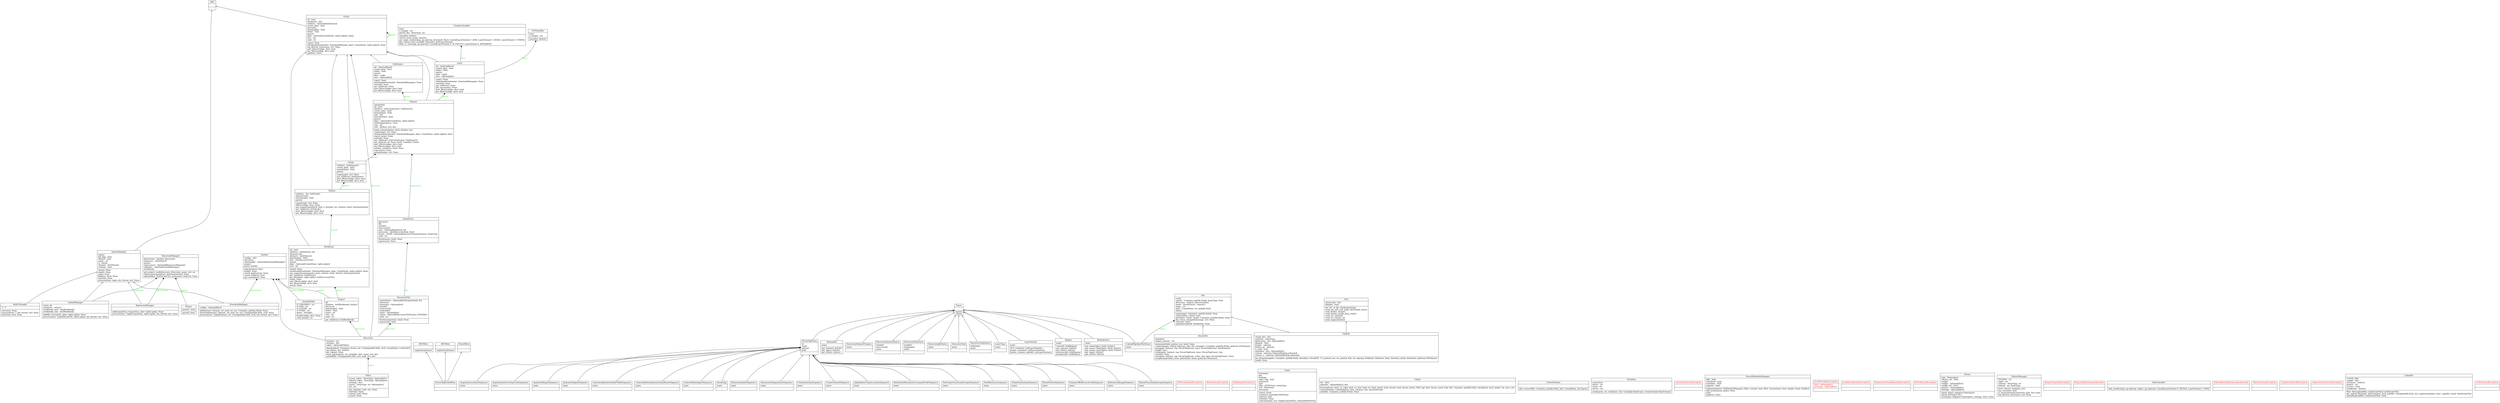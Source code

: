 digraph "classes" {
rankdir=BT
charset="utf-8"
"abc.ABC" [color="black", fontcolor="black", label="{ABC|\l|}", shape="record", style="solid"];
"_py_abc.ABCMeta" [color="black", fontcolor="black", label="{ABCMeta|\l|register(subclass)\l}", shape="record", style="solid"];
"abc.ABCMeta" [color="black", fontcolor="black", label="{ABCMeta|\l|register(subclass)\l}", shape="record", style="solid"];
"src.discovery.file.Acquisition" [color="black", fontcolor="black", label="{Acquisition|discovery\lfile\lisended\lissuccessful\ljobs : Optional[list[dict]], list\lprocesses : dict[DiscoveryTask, bool]\lstatus : NONE, Optional[DiscoveryDatasetStatus], NoneType\luuid : str\l|fetch(status: bool): None\lreprocess(): None\l}", shape="record", style="solid"];
"src.files.DicomTag.AcquisitionContextSequence" [color="black", fontcolor="black", label="{AcquisitionContextSequence|name\l|}", shape="record", style="solid"];
"src.files.DicomTag.AcquisitionDeviceTypeCodeSequence" [color="black", fontcolor="black", label="{AcquisitionDeviceTypeCodeSequence|name\l|}", shape="record", style="solid"];
"src.managers.AllThreadsDeadException" [color="black", fontcolor="red", label="{AllThreadsDeadException|\l|}", shape="record", style="solid"];
"src.files.DicomTag.AnatomicRegionSequence" [color="black", fontcolor="black", label="{AnatomicRegionSequence|name\l|}", shape="record", style="solid"];
"src.files.DicomTag.SharedFunctionalGroupsSequence.FrameAnatomySequence.AnatomicRegionSequence" [color="black", fontcolor="black", label="{AnatomicRegionSequence|name\l|}", shape="record", style="solid"];
"src.discovery.exceptions.BadGatewayException" [color="black", fontcolor="red", label="{BadGatewayException|\l|}", shape="record", style="solid"];
"src.discovery.exceptions.BadRequestException" [color="black", fontcolor="red", label="{BadRequestException|\l|}", shape="record", style="solid"];
"src.cohortbuilder.tools.definitions.Biomarker" [color="black", fontcolor="black", label="{Biomarker|name\l|get_names(): list[str]\lget_tags(): list[str]\lget_titles(): list[str]\l}", shape="record", style="solid"];
"src.builder.Builder" [color="black", fontcolor="black", label="{Builder|configs : dict\ldiscovery\ldownloader : Optional[DownloadManager]\lproject\lquery_builder\l|askcontinue(): bool\lbuild(): None\lcheck_duplicates(): None\lcreate_folders(): bool\lget_metadata(): None\l}", shape="record", style="solid"];
"src.taxonomy.CFIClassifier" [color="black", fontcolor="black", label="{CFIClassifier|layer\ln_images : int\l|classify(): list[str]\l}", shape="record", style="solid"];
"src.discovery.entities.ChildLayer" [color="black", fontcolor="black", label="{ChildLayer|all : Optional[bool]\lcreate_pbar : bool\lfolder : Path\lparent\lpbar : tqdm\lrem : Optional[int]\l|copy(): None\ldownload(downloader: DownloadManager): None\lextend(): None\lget_children(): None\lpost_filter(configs: dict): bool\lpre_filter(configs: dict): bool\l}", shape="record", style="solid"];
"src.managers.Client" [color="black", fontcolor="black", label="{Client|hostname\lkey\lkeytype\lopen_sftp : bool\lpassword\lport\lsftp : SFTPClient, NoneType\lssh : SSHClient\lusername\l|close(): None\lconnect(): paramiko.SSHClient\lisalive(): bool\lrefresh(): None\lrun(command: str): Tuple[ChannelFile, ChannelStderrFile]\l}", shape="record", style="solid"];
"src.cohortbuilder.tools.cohort.Cohort" [color="black", fontcolor="black", label="{Cohort|dir : Path\lpatients : Optional[dict], dict\l|browse(fovea: bool, cvi_cube: bool, cvi_line: bool, tvs: bool, pachy: bool, dscore: bool, dicom_retina_ONH_tag: bool, dicom_coord: bool, file: Union[str, pathlib.Path], checkpoint: bool, indent: int, prec: str)\lexport(builder: Callable[[dict], list], columns: list): pd.DataFrame\lload(file: Union[str, pathlib.Path]): None\l}", shape="record", style="solid"];
"src.cohortbuilder.tools.cohort.CohortDataset" [color="black", fontcolor="black", label="{CohortDataset|\l|plot_vectors(file: Union[str, pathlib.Path], idx): Union[None, plt.Figure]\l}", shape="record", style="solid"];
"src.files.DicomTag.ContrastBolusAgentSequence.ContrastAdministrationProfileSequence" [color="black", fontcolor="black", label="{ContrastAdministrationProfileSequence|name\l|}", shape="record", style="solid"];
"src.files.DicomTag.ContrastBolusAgentSequence.ContrastBolusAdministrationRouteSequence" [color="black", fontcolor="black", label="{ContrastBolusAdministrationRouteSequence|name\l|}", shape="record", style="solid"];
"src.files.DicomTag.ContrastBolusAgentSequence" [color="black", fontcolor="black", label="{ContrastBolusAgentSequence|name\l|}", shape="record", style="solid"];
"src.managers.DataBase" [color="black", fontcolor="black", label="{DataBase|connection\ldriver : str\lname : str\lserver : str\l|send(query: str, chunksize: int): Union[pd.DataFrame, Generator(pd.DataFrame)]\l}", shape="record", style="solid"];
"src.discovery.entities.Dataset" [color="black", fontcolor="black", label="{Dataset|acquisition\lall : bool\lchildren : list[Union[Layer, ChildLayer]]\lcreate_pbar : bool\ldownloaded : Path\linfo : dict\llastrefreshed : float\lparent\lpbar : Optional[Union[None, tqdm.tqdm]]\lrefreshinprogress : bool\lrem : int\lurls : dict[str, str], dict\l|build_urls(attributes: dict): dict[str, str]\lcopy(target: str): None\ldownload(downloader: DownloadManager, pbar: Union[None, tqdm.tqdm]): None\lexport_json(): None\lextend(): None\lget_children(): list[Union[Layer, ChildLayer]]\lget_url(uuid: str, force: bool): Union[str, None]\lpost_filter(configs: dict): bool\lpre_filter(configs: dict): bool\lrefresh_urls(force: bool): None\lreprocess(): None\lupload(target: str): None\l}", shape="record", style="solid"];
"src.files.DicomFile" [color="black", fontcolor="black", label="{DicomFile|metadata\lreplace_phrase : str\l|anonymize(hide_patient_sex: bool): None\lcreate(images: list[np.ndarray], info: dict, template: Union[str, pathlib.Path]): pydicom.FileDataset\lgettag(ds: Dataset, tag: DicomTagEnum, base: DicomTagEnum): DataElement\lispdf(): bool\lreadtag(ds: Dataset, tag: DicomTagEnum, base: DicomTagEnum): Any\lrectify(): None\lsettag(ds: Dataset, tag: DicomTagEnum, value: Any, base: DicomTagEnum): None\ltemplate(pixeldata: bool, patientinfo: bool): pydicom.FileDataset\l}", shape="record", style="solid"];
"src.files.DicomTag" [color="black", fontcolor="black", label="{DicomTag|name\l|}", shape="record", style="solid"];
"src.files.DicomTagEnum" [color="black", fontcolor="black", label="{DicomTagEnum|id\lname\lparents\lpath\l|}", shape="record", style="solid"];
"src.files.DicomTagEnumMeta" [color="black", fontcolor="black", label="{DicomTagEnumMeta|\l|}", shape="record", style="solid"];
"src.files.DicomTag.DimensionIndexSequence" [color="black", fontcolor="black", label="{DimensionIndexSequence|name\l|}", shape="record", style="solid"];
"src.files.DicomTag.DimensionOrganizationSequence" [color="black", fontcolor="black", label="{DimensionOrganizationSequence|name\l|}", shape="record", style="solid"];
"src.discovery.discovery.Discovery" [color="black", fontcolor="black", label="{Discovery|instance : str\lsettings : dict\ltoken : Optional[Token]\l|download(url: Union[str, None], out: Union[pathlib.Path, str]): Union[None, io.BytesIO]\lget_files(n: int): list[str]\lget_token(): None\lsend_query(query: str, variables: dict, name: str): dict\lupload(file: Union[pathlib.Path, str], uuid: str): dict\l}", shape="record", style="solid"];
"src.discovery.definitions.DiscoveryDatasetPurpose" [color="black", fontcolor="black", label="{DiscoveryDatasetPurpose|name\l|}", shape="record", style="solid"];
"src.discovery.definitions.DiscoveryDatasetStatus" [color="black", fontcolor="black", label="{DiscoveryDatasetStatus|isended\lissuccessful\lname\l|}", shape="record", style="solid"];
"src.discovery.file.DiscoveryFile" [color="black", fontcolor="black", label="{DiscoveryFile|acquisitions : Optional[list[Acquisition]], list\ldiscovery\lextension : Optional[str]\lisended\lissuccessful\lisuploaded\lname : Optional[str]\lstatus : Optional[DiscoveryFileStatus], PENDING\luuid : str\l|fetch(acquisitions: bool): None\lreprocess(): bool\l}", shape="record", style="solid"];
"src.discovery.definitions.DiscoveryFileStatus" [color="black", fontcolor="black", label="{DiscoveryFileStatus|isended\lisuploaded\lname\l|}", shape="record", style="solid"];
"src.discovery.definitions.DiscoveryJobStatus" [color="black", fontcolor="black", label="{DiscoveryJobStatus|name\l|}", shape="record", style="solid"];
"src.discovery.manager.DiscoveryManager" [color="black", fontcolor="black", label="{DiscoveryManager|discoveries : dict[str, Discovery]\linstances : set[list[str]]\lpauser\lreprocesser : Optional[ReprocessManager]\luploader : Optional[UploadManager]\lworkbooks\l|get_project_uuid(discovery: Discovery, name: str): str\lreprocess(acquisitions: list[Acquisition]): None\lupload(files: list[DicomFile], anonymize: list[str]): None\l}", shape="record", style="solid"];
"src.discovery.definitions.DiscoveryTask" [color="black", fontcolor="black", label="{DiscoveryTask|name\l|}", shape="record", style="solid"];
"src.discovery.definitions.DiscoveryTaskStatus" [color="black", fontcolor="black", label="{DiscoveryTaskStatus|isultimate\lname\l|}", shape="record", style="solid"];
"src.managers.DownloadManager" [color="black", fontcolor="black", label="{DownloadManager|configs : Optional[dict]\l|add(dataset: Dataset, url_uuid: str, out: Union[str, pathlib.Path]): None\ldownload(dataset: Dataset, url_uuid: str, out: Union[pathlib.Path, str]): None\lprocess(item: Tuple[Dataset, str, Union[pathlib.Path, str]], idx_thread: int): None\l}", shape="record", style="solid"];
"src.discovery.entities.Entity" [color="black", fontcolor="black", label="{Entity|all : bool\lattributes : dict\lchildren : Optional[list[Entity]]\lcreate_pbar : bool\ldiscovery\ldownloaded : Path\lfolder : Path\lparent\lpbar : Optional[Union[None, tqdm.tqdm]], tqdm\lrem : int\luuid : str\l|copy(): None\ldownload(downloader: DownloadManager, pbar: Union[None, tqdm.tqdm]): None\llog_filtered_out(reason: str): None\lpost_filter(configs: dict): bool\lpre_filter(configs: dict): bool\lupdate(): None\l}", shape="record", style="solid"];
"enum.Enum" [color="black", fontcolor="black", label="{Enum|\l|name()\lvalue()\l}", shape="record", style="solid"];
"enum.EnumMeta" [color="black", fontcolor="black", label="{EnumMeta|\l|}", shape="record", style="solid"];
"oct_converter.readers.fda.FDA" [color="black", fontcolor="black", label="{FDA|chunk_dict : dict\lfilepath : Path\l|get_list_of_file_chunks(printing)\lread_any_info_and_make_dict(chunk_name)\lread_fundus_image()\lread_fundus_image_gray_scale()\lread_oct_volume()\lread_oct_volume_2()\lread_segmentation()\l}", shape="record", style="solid"];
"src.files.FdaFile" [color="black", fontcolor="black", label="{FdaFile|chunk_dict : dict\lcontours : NoneType\lfailed_keys : list, Optional[list]\lfilepath : Path\lfundus : ndarray\lfundus_gs : ndarray\lis_read : bool\lmetadata : dict, Optional[dict]\lvolume : ndarray, Optional[list[np.ndarray]]\lvolume_2 : ndarray, Optional[list[np.ndarray]]\l|get_dicom(template: Union[str, pathlib.Path], laterality: Literal['R', 'L'], patient_sex: str, patient_dob: str, spacing: list[float], thickness: float, datetime_study: datetime): pydicom.FileDataset\lread(): None\l}", shape="record", style="solid"];
"src.files.File" [color="black", fontcolor="black", label="{File|cache\lcopied : Union[str, pathlib.Path], NoneType, Path\ldiscovery : dict[str, DiscoveryFile]\lmode : Literal['local', 'remote']\lname : str\lpath : Union[None, str, pathlib.Path]\lstatus\l|copy(target: Union[str, pathlib.Path]): None\lexists(client: Client): bool\lget(client: Client, target: Union[str, pathlib.Path]): None\llog_status_changed(message: str): None\lremove(): None\lupload(workbook: Workbook): None\l}", shape="record", style="solid"];
"src.files.DicomTag.SharedFunctionalGroupsSequence.FrameAnatomySequence" [color="black", fontcolor="black", label="{FrameAnatomySequence|name\l|}", shape="record", style="solid"];
"src.files.DicomTag.PerFrameFunctionalGroupsSequence.FrameContentSequence" [color="black", fontcolor="black", label="{FrameContentSequence|name\l|}", shape="record", style="solid"];
"src.taxonomy.FundusClassifier" [color="black", fontcolor="black", label="{FundusClassifier|layer\ln_images : int\lparent_file : NoneType, str\l|classify(): list[str]\lextract_from_dcm(): list[str]\lget_angio_variant(img: np.ndarray, threshold: float): Literal[LayerVariant.F_AFIR, LayerVariant.F_ANGIO, LayerVariant.F_OTHER]\lget_variant_from_dcm(file: BinaryIO): list[LayerVariant]\linfra_or_auto(img: np.ndarray): Literal[LayerVariant.F_AUTOFLUO, LayerVariant.F_INFRARED]\l}", shape="record", style="solid"];
"src.discovery.exceptions.GatewayTimeoutException" [color="black", fontcolor="red", label="{GatewayTimeoutException|\l|}", shape="record", style="solid"];
"src.managers.HeyexMetadataManager" [color="black", fontcolor="black", label="{HeyexMetadataManager|DIR : Path\linitialized : bool\lmetadata : Path\lregister : Path\l|explore(patients: list[PatientManager], filter_consent: bool, filter_inconsistent: bool, update: bool): list[dict]\lfind_inconsistent_pids(): None\linit()\lupdate(): None\l}", shape="record", style="solid"];
"src.builder.InvalidConfigsException" [color="black", fontcolor="red", label="{InvalidConfigsException|field : Optional[str]\lmessage : Optional[str]\l|}", shape="record", style="solid"];
"src.discovery.exceptions.InvalidCredentialsException" [color="black", fontcolor="red", label="{InvalidCredentialsException|\l|}", shape="record", style="solid"];
"src.discovery.entities.Layer" [color="black", fontcolor="black", label="{Layer|all : Optional[bool]\lcreate_pbar : bool\lfolder : Path\lparent\lpbar : tqdm\lrem : Optional[int]\l|copy(): None\ldownload(downloader: DownloadManager): None\lextend(): None\lget_children(): None\lget_taxonomy(): None\lpost_filter(configs: dict): bool\lpre_filter(configs: dict): bool\l}", shape="record", style="solid"];
"src.discovery.definitions.LayerType" [color="black", fontcolor="black", label="{LayerType|name\l|}", shape="record", style="solid"];
"src.discovery.definitions.LayerVariant" [color="black", fontcolor="black", label="{LayerVariant|name\l|OCT_variants(): set[LayerVariant]\lfundus_variants(): set[LayerVariant]\lfundus_variants_added(): set[LayerVariant]\l}", shape="record", style="solid"];
"src.managers.MaximumThreadsReachedException" [color="black", fontcolor="red", label="{MaximumThreadsReachedException|\l|}", shape="record", style="solid"];
"src.managers.MultiThreader" [color="black", fontcolor="black", label="{MultiThreader|T : T\l|execute(): None\lprocess(item: T, idx_thread: int): None\lput(items: list): None\l}", shape="record", style="solid"];
"src.discovery.exceptions.NoUrlPassedException" [color="black", fontcolor="red", label="{NoUrlPassedException|\l|}", shape="record", style="solid"];
"src.files.DicomTag.PerFrameFunctionalGroupsSequence.OphthalmicFrameLocationSequence" [color="black", fontcolor="black", label="{OphthalmicFrameLocationSequence|name\l|}", shape="record", style="solid"];
"src.parser.Parser" [color="black", fontcolor="black", label="{Parser|args : Namespace\lcohorts_dir : Path\lconfigs\lconfigs : Optional[dict]\lconfigs_dir : Path\lparams : Optional[dict]\lsettings : Optional[dict]\l|check_args(): argparse.Namespace\lcheck_settings(): dict\lstore(args: argparse.Namespace, settings: dict): None\l}", shape="record", style="solid"];
"src.discovery.entities.Patient" [color="black", fontcolor="black", label="{Patient|children : list, list[Study]\ldatasetcount\ldownloaded : Path\lparent\l|copy(target: str): None\lfilter(configs: dict): None\lget_acquisitions(fetch: bool, n_threads: int, verbose: bool): list[Acquisition]\lget_children(): list[Study]\lpost_filter(configs: dict): bool\lpre_filter(configs: dict): bool\l}", shape="record", style="solid"];
"src.files.DicomTag.PatientEyeMovementCommandCodeSequence" [color="black", fontcolor="black", label="{PatientEyeMovementCommandCodeSequence|name\l|}", shape="record", style="solid"];
"src.managers.PatientManager" [color="black", fontcolor="black", label="{PatientManager|TESTPID : str\lcgpid : str\lconsent : NoneType, str\lslimsid : str, NoneType\l|fetch_slims(): Tuple[str, str]\lhas_consent(): bool\lis_inconsistent(inconsistent_pids: list): bool\llog_filtered_out(reason: str): None\l}", shape="record", style="solid"];
"src.cohortbuilder.utils.pauser.Pauser" [color="black", fontcolor="black", label="{Pauser|paused : bool\l|pause(): bool\l}", shape="record", style="solid"];
"src.files.DicomTag.PerFrameFunctionalGroupsSequence" [color="black", fontcolor="black", label="{PerFrameFunctionalGroupsSequence|name\l|}", shape="record", style="solid"];
"src.files.DicomTag.SharedFunctionalGroupsSequence.PixelMeasuresSequence" [color="black", fontcolor="black", label="{PixelMeasuresSequence|name\l|}", shape="record", style="solid"];
"src.files.DicomTag.SharedFunctionalGroupsSequence.PlaneOrientationSequence" [color="black", fontcolor="black", label="{PlaneOrientationSequence|name\l|}", shape="record", style="solid"];
"src.files.DicomTag.PerFrameFunctionalGroupsSequence.PlanePositionSequence" [color="black", fontcolor="black", label="{PlanePositionSequence|name\l|}", shape="record", style="solid"];
"src.discovery.entities.Project" [color="black", fontcolor="black", label="{Project|all\lchildren : list[Workbook], list[str]\ldiscovery\ldownloaded : Path\lfolder : Path\lname : str\lrem : int\luuid : str\l|get_children(): list[Workbook]\l}", shape="record", style="solid"];
"src.files.DicomTag.SharedFunctionalGroupsSequence.ReferencedImageSequence.PurposeOfReferenceCodeSequence" [color="black", fontcolor="black", label="{PurposeOfReferenceCodeSequence|name\l|}", shape="record", style="solid"];
"src.discovery.queries.QueryBuilder" [color="black", fontcolor="black", label="{QueryBuilder|Q_CHILDREN : str\lQ_END : str\lQ_LAYERS : str\lQ_START : str\lquery : StringIO\l|build(configs: dict): None\lread_query(): str\l}", shape="record", style="solid"];
"src.managers.QueueManager" [color="black", fontcolor="black", label="{QueueManager|isalive\lkill_flag : bool\llimited : bool\lname : str\lq : Queue\lthreads : list[Thread]\lverbose : bool\l|clear(): None\ldead(): None\ljoin(): None\lkill(join: bool): None\llaunch(): None\lprocess(item: tuple, idx_thread: int): None\l}", shape="record", style="solid"];
"src.files.DicomTag.SharedFunctionalGroupsSequence.ReferencedImageSequence" [color="black", fontcolor="black", label="{ReferencedImageSequence|name\l|}", shape="record", style="solid"];
"src.cohortbuilder.tools.definitions.Region" [color="black", fontcolor="black", label="{Region|name\l|central(): list[Region]\lget_names(): list[str]\lget_titles(): list[str]\lpericentral(): list[Region]\lperipheral(): list[Region]\l}", shape="record", style="solid"];
"src.managers.ReprocessManager" [color="black", fontcolor="black", label="{ReprocessManager|\l|add(acquisition: Acquisition, pbar: tqdm.tqdm): None\lprocess(item: Tuple[Acquisition, tqdm.tqdm], idx_thread: int): None\l}", shape="record", style="solid"];
"src.discovery.exceptions.RequestExpiredException" [color="black", fontcolor="red", label="{RequestExpiredException|\l|}", shape="record", style="solid"];
"src.discovery.exceptions.RequestMaxAttemptsReached" [color="black", fontcolor="red", label="{RequestMaxAttemptsReached|\l|}", shape="record", style="solid"];
"src.cohortbuilder.tools.definitions.RetinalLayer" [color="black", fontcolor="black", label="{RetinalLayer|name\l|get_names(plus: bool): list[str]\lget_names_fluids(plus: bool): list[str]\lget_names_layers(plus: bool): list[str]\lget_tags(): list[str]\lget_titles(): list[str]\l}", shape="record", style="solid"];
"src.files.DicomTag.SharedFunctionalGroupsSequence" [color="black", fontcolor="black", label="{SharedFunctionalGroupsSequence|name\l|}", shape="record", style="solid"];
"src.taxonomy.SideClassifier" [color="black", fontcolor="black", label="{SideClassifier|\l|side_predict(img: np.ndarray, ridges: np.ndarray): Literal[LayerVariant.F_RETINA, LayerVariant.F_ONH]\l}", shape="record", style="solid"];
"src.discovery.entities.Study" [color="black", fontcolor="black", label="{Study|children : list[Dataset]\lcreate_pbar : bool\ldownloaded : Path\lparent\l|copy(target: str): None\lget_children(): list[Dataset]\lpost_filter(configs: dict): bool\lpre_filter(configs: dict): bool\l}", shape="record", style="solid"];
"src.discovery.discovery.Token" [color="black", fontcolor="black", label="{Token|access_token : NoneType, Optional[str]\lrefresh_token : NoneType, Optional[str]\lsettings : dict\lstatus : NoneType, str, Optional[str]\lurl : str\l|get_mfa(mfa_code: str): None\lrefresh(): None\lrefresh_old(): None\lreset(): None\l}", shape="record", style="solid"];
"src.discovery.exceptions.TokenRefreshMaxAttemptsReached" [color="black", fontcolor="red", label="{TokenRefreshMaxAttemptsReached|\l|}", shape="record", style="solid"];
"src.discovery.exceptions.TokenTimeoutException" [color="black", fontcolor="red", label="{TokenTimeoutException|\l|}", shape="record", style="solid"];
"src.discovery.exceptions.UnauthorizedCallException" [color="black", fontcolor="red", label="{UnauthorizedCallException|\l|}", shape="record", style="solid"];
"src.discovery.exceptions.UnknownStatusCodeException" [color="black", fontcolor="red", label="{UnknownStatusCodeException|\l|}", shape="record", style="solid"];
"src.managers.UploadManager" [color="black", fontcolor="black", label="{UploadManager|cache_dir\linstances : set[str]\lworkbooks_anm : list[Workbook]\lworkbooks_raw : list[Workbook]\l|add(file: DicomFile, pbar: tqdm.tqdm): None\lprocess(item: Tuple[DicomFile, tqdm.tqdm], idx_thread: int): None\l}", shape="record", style="solid"];
"src.definitions.UploadPipelineFileStatus" [color="black", fontcolor="black", label="{UploadPipelineFileStatus|name\l|}", shape="record", style="solid"];
"src.builder.Uploader" [color="black", fontcolor="black", label="{Uploader|CACHE_DIR\lconfigs : dict\linstances : list[str]\lproject : str\lsuccess : bool\lworkbooks : list[str]\l|filter_files(uploadfiles: list[DicomFile]): list[DicomFile]\lget_upload_files(pids: list[Union[str, int]], pidsfile: Union[pathlib.Path, str], updatemetadata: bool, copyfiles: bool): list[DicomFile]\lupload(uploadfiles: list[DicomFile]): None\l}", shape="record", style="solid"];
"src.discovery.exceptions.UrlNotFoundException" [color="black", fontcolor="red", label="{UrlNotFoundException|\l|}", shape="record", style="solid"];
"src.discovery.entities.Workbook" [color="black", fontcolor="black", label="{Workbook|all : bool\lchildren : list[Patient], list\ldatasetcount\ldatasets : list[Dataset]\ldownloaded : Path\lfiles : list[DiscoveryFile]\lparent\lpbar : Optional[Union[None, tqdm.tqdm]]\lrem : int\l|clear(): None\ldownload(downloader: DownloadManager, pbar: Union[None, tqdm.tqdm]): None\lget_acquisitions(separate: bool, verbose: bool): dict[str, list[Acquisition]]\lget_children(): list[Patient]\lget_files(pbar: tqdm.tqdm): list[DiscoveryFile]\lload(): None\lpost_filter(configs: dict): bool\lpre_filter(configs: dict): bool\lsave(): None\l}", shape="record", style="solid"];
"src.definitions.UploadPipelineFileStatus" -> "enum.Enum" [arrowhead="empty", arrowtail="none"];
"src.discovery.definitions.DiscoveryDatasetPurpose" -> "enum.Enum" [arrowhead="empty", arrowtail="none"];
"src.discovery.definitions.DiscoveryDatasetStatus" -> "enum.Enum" [arrowhead="empty", arrowtail="none"];
"src.discovery.definitions.DiscoveryFileStatus" -> "enum.Enum" [arrowhead="empty", arrowtail="none"];
"src.discovery.definitions.DiscoveryJobStatus" -> "enum.Enum" [arrowhead="empty", arrowtail="none"];
"src.discovery.definitions.DiscoveryTask" -> "enum.Enum" [arrowhead="empty", arrowtail="none"];
"src.discovery.definitions.DiscoveryTaskStatus" -> "enum.Enum" [arrowhead="empty", arrowtail="none"];
"src.discovery.definitions.LayerType" -> "enum.Enum" [arrowhead="empty", arrowtail="none"];
"src.discovery.definitions.LayerVariant" -> "enum.Enum" [arrowhead="empty", arrowtail="none"];
"src.discovery.entities.ChildLayer" -> "src.discovery.entities.Entity" [arrowhead="empty", arrowtail="none"];
"src.discovery.entities.Dataset" -> "src.discovery.entities.Entity" [arrowhead="empty", arrowtail="none"];
"src.discovery.entities.Entity" -> "abc.ABC" [arrowhead="empty", arrowtail="none"];
"src.discovery.entities.Layer" -> "src.discovery.entities.Entity" [arrowhead="empty", arrowtail="none"];
"src.discovery.entities.Patient" -> "src.discovery.entities.Entity" [arrowhead="empty", arrowtail="none"];
"src.discovery.entities.Study" -> "src.discovery.entities.Entity" [arrowhead="empty", arrowtail="none"];
"src.discovery.entities.Workbook" -> "src.discovery.entities.Entity" [arrowhead="empty", arrowtail="none"];
"src.files.DicomFile" -> "src.files.File" [arrowhead="empty", arrowtail="none"];
"src.files.DicomTag" -> "src.files.DicomTagEnum" [arrowhead="empty", arrowtail="none"];
"src.files.DicomTag.AcquisitionContextSequence" -> "src.files.DicomTagEnum" [arrowhead="empty", arrowtail="none"];
"src.files.DicomTag.AcquisitionDeviceTypeCodeSequence" -> "src.files.DicomTagEnum" [arrowhead="empty", arrowtail="none"];
"src.files.DicomTag.AnatomicRegionSequence" -> "src.files.DicomTagEnum" [arrowhead="empty", arrowtail="none"];
"src.files.DicomTag.ContrastBolusAgentSequence" -> "src.files.DicomTagEnum" [arrowhead="empty", arrowtail="none"];
"src.files.DicomTag.ContrastBolusAgentSequence.ContrastAdministrationProfileSequence" -> "src.files.DicomTagEnum" [arrowhead="empty", arrowtail="none"];
"src.files.DicomTag.ContrastBolusAgentSequence.ContrastBolusAdministrationRouteSequence" -> "src.files.DicomTagEnum" [arrowhead="empty", arrowtail="none"];
"src.files.DicomTag.DimensionIndexSequence" -> "src.files.DicomTagEnum" [arrowhead="empty", arrowtail="none"];
"src.files.DicomTag.DimensionOrganizationSequence" -> "src.files.DicomTagEnum" [arrowhead="empty", arrowtail="none"];
"src.files.DicomTag.PatientEyeMovementCommandCodeSequence" -> "src.files.DicomTagEnum" [arrowhead="empty", arrowtail="none"];
"src.files.DicomTag.PerFrameFunctionalGroupsSequence" -> "src.files.DicomTagEnum" [arrowhead="empty", arrowtail="none"];
"src.files.DicomTag.PerFrameFunctionalGroupsSequence.FrameContentSequence" -> "src.files.DicomTagEnum" [arrowhead="empty", arrowtail="none"];
"src.files.DicomTag.PerFrameFunctionalGroupsSequence.OphthalmicFrameLocationSequence" -> "src.files.DicomTagEnum" [arrowhead="empty", arrowtail="none"];
"src.files.DicomTag.PerFrameFunctionalGroupsSequence.PlanePositionSequence" -> "src.files.DicomTagEnum" [arrowhead="empty", arrowtail="none"];
"src.files.DicomTag.SharedFunctionalGroupsSequence" -> "src.files.DicomTagEnum" [arrowhead="empty", arrowtail="none"];
"src.files.DicomTag.SharedFunctionalGroupsSequence.FrameAnatomySequence" -> "src.files.DicomTagEnum" [arrowhead="empty", arrowtail="none"];
"src.files.DicomTag.SharedFunctionalGroupsSequence.FrameAnatomySequence.AnatomicRegionSequence" -> "src.files.DicomTagEnum" [arrowhead="empty", arrowtail="none"];
"src.files.DicomTag.SharedFunctionalGroupsSequence.PixelMeasuresSequence" -> "src.files.DicomTagEnum" [arrowhead="empty", arrowtail="none"];
"src.files.DicomTag.SharedFunctionalGroupsSequence.PlaneOrientationSequence" -> "src.files.DicomTagEnum" [arrowhead="empty", arrowtail="none"];
"src.files.DicomTag.SharedFunctionalGroupsSequence.ReferencedImageSequence" -> "src.files.DicomTagEnum" [arrowhead="empty", arrowtail="none"];
"src.files.DicomTag.SharedFunctionalGroupsSequence.ReferencedImageSequence.PurposeOfReferenceCodeSequence" -> "src.files.DicomTagEnum" [arrowhead="empty", arrowtail="none"];
"src.files.DicomTagEnum" -> "enum.Enum" [arrowhead="empty", arrowtail="none"];
"src.files.DicomTagEnumMeta" -> "_py_abc.ABCMeta" [arrowhead="empty", arrowtail="none"];
"src.files.DicomTagEnumMeta" -> "abc.ABCMeta" [arrowhead="empty", arrowtail="none"];
"src.files.DicomTagEnumMeta" -> "enum.EnumMeta" [arrowhead="empty", arrowtail="none"];
"src.files.FdaFile" -> "oct_converter.readers.fda.FDA" [arrowhead="empty", arrowtail="none"];
"src.files.FdaFile" -> "src.files.File" [arrowhead="empty", arrowtail="none"];
"src.managers.DownloadManager" -> "src.managers.QueueManager" [arrowhead="empty", arrowtail="none"];
"src.managers.MultiThreader" -> "src.managers.QueueManager" [arrowhead="empty", arrowtail="none"];
"src.managers.QueueManager" -> "abc.ABC" [arrowhead="empty", arrowtail="none"];
"src.managers.ReprocessManager" -> "src.managers.QueueManager" [arrowhead="empty", arrowtail="none"];
"src.managers.UploadManager" -> "src.managers.QueueManager" [arrowhead="empty", arrowtail="none"];
"src.cohortbuilder.tools.definitions.Biomarker" -> "enum.Enum" [arrowhead="empty", arrowtail="none"];
"src.cohortbuilder.tools.definitions.Region" -> "enum.Enum" [arrowhead="empty", arrowtail="none"];
"src.cohortbuilder.tools.definitions.RetinalLayer" -> "enum.Enum" [arrowhead="empty", arrowtail="none"];
"src.definitions.UploadPipelineFileStatus" -> "src.files.File" [arrowhead="diamond", arrowtail="none", fontcolor="green", label="status", style="solid"];
"src.discovery.discovery.Discovery" -> "src.builder.Builder" [arrowhead="diamond", arrowtail="none", fontcolor="green", label="discovery", style="solid"];
"src.discovery.discovery.Discovery" -> "src.discovery.entities.Entity" [arrowhead="diamond", arrowtail="none", fontcolor="green", label="discovery", style="solid"];
"src.discovery.discovery.Discovery" -> "src.discovery.entities.Project" [arrowhead="diamond", arrowtail="none", fontcolor="green", label="discovery", style="solid"];
"src.discovery.discovery.Discovery" -> "src.discovery.file.DiscoveryFile" [arrowhead="diamond", arrowtail="none", fontcolor="green", label="discovery", style="solid"];
"src.discovery.discovery.Token" -> "src.discovery.discovery.Discovery" [arrowhead="diamond", arrowtail="none", fontcolor="green", label="token", style="solid"];
"src.discovery.entities.Dataset" -> "src.discovery.entities.ChildLayer" [arrowhead="diamond", arrowtail="none", fontcolor="green", label="parent", style="solid"];
"src.discovery.entities.Dataset" -> "src.discovery.entities.Layer" [arrowhead="diamond", arrowtail="none", fontcolor="green", label="parent", style="solid"];
"src.discovery.entities.Entity" -> "src.discovery.entities.Entity" [arrowhead="diamond", arrowtail="none", fontcolor="green", label="parent", style="solid"];
"src.discovery.entities.Layer" -> "src.taxonomy.CFIClassifier" [arrowhead="diamond", arrowtail="none", fontcolor="green", label="layer", style="solid"];
"src.discovery.entities.Layer" -> "src.taxonomy.FundusClassifier" [arrowhead="diamond", arrowtail="none", fontcolor="green", label="layer", style="solid"];
"src.discovery.entities.Patient" -> "src.discovery.entities.Study" [arrowhead="diamond", arrowtail="none", fontcolor="green", label="parent", style="solid"];
"src.discovery.entities.Project" -> "src.builder.Builder" [arrowhead="diamond", arrowtail="none", fontcolor="green", label="project", style="solid"];
"src.discovery.entities.Project" -> "src.discovery.entities.Workbook" [arrowhead="diamond", arrowtail="none", fontcolor="green", label="parent", style="solid"];
"src.discovery.entities.Study" -> "src.discovery.entities.Dataset" [arrowhead="diamond", arrowtail="none", fontcolor="green", label="parent", style="solid"];
"src.discovery.entities.Workbook" -> "src.discovery.entities.Patient" [arrowhead="diamond", arrowtail="none", fontcolor="green", label="parent", style="solid"];
"src.discovery.file.Acquisition" -> "src.discovery.entities.Dataset" [arrowhead="diamond", arrowtail="none", fontcolor="green", label="acquisition", style="solid"];
"src.discovery.file.DiscoveryFile" -> "src.discovery.file.Acquisition" [arrowhead="diamond", arrowtail="none", fontcolor="green", label="file", style="solid"];
"src.discovery.queries.QueryBuilder" -> "src.builder.Builder" [arrowhead="diamond", arrowtail="none", fontcolor="green", label="query_builder", style="solid"];
"src.managers.DownloadManager" -> "src.builder.Builder" [arrowhead="diamond", arrowtail="none", fontcolor="green", label="downloader", style="solid"];
"src.managers.ReprocessManager" -> "src.discovery.manager.DiscoveryManager" [arrowhead="diamond", arrowtail="none", fontcolor="green", label="reprocesser", style="solid"];
"src.managers.UploadManager" -> "src.discovery.manager.DiscoveryManager" [arrowhead="diamond", arrowtail="none", fontcolor="green", label="uploader", style="solid"];
"src.cohortbuilder.utils.pauser.Pauser" -> "src.discovery.manager.DiscoveryManager" [arrowhead="diamond", arrowtail="none", fontcolor="green", label="pauser", style="solid"];
}
